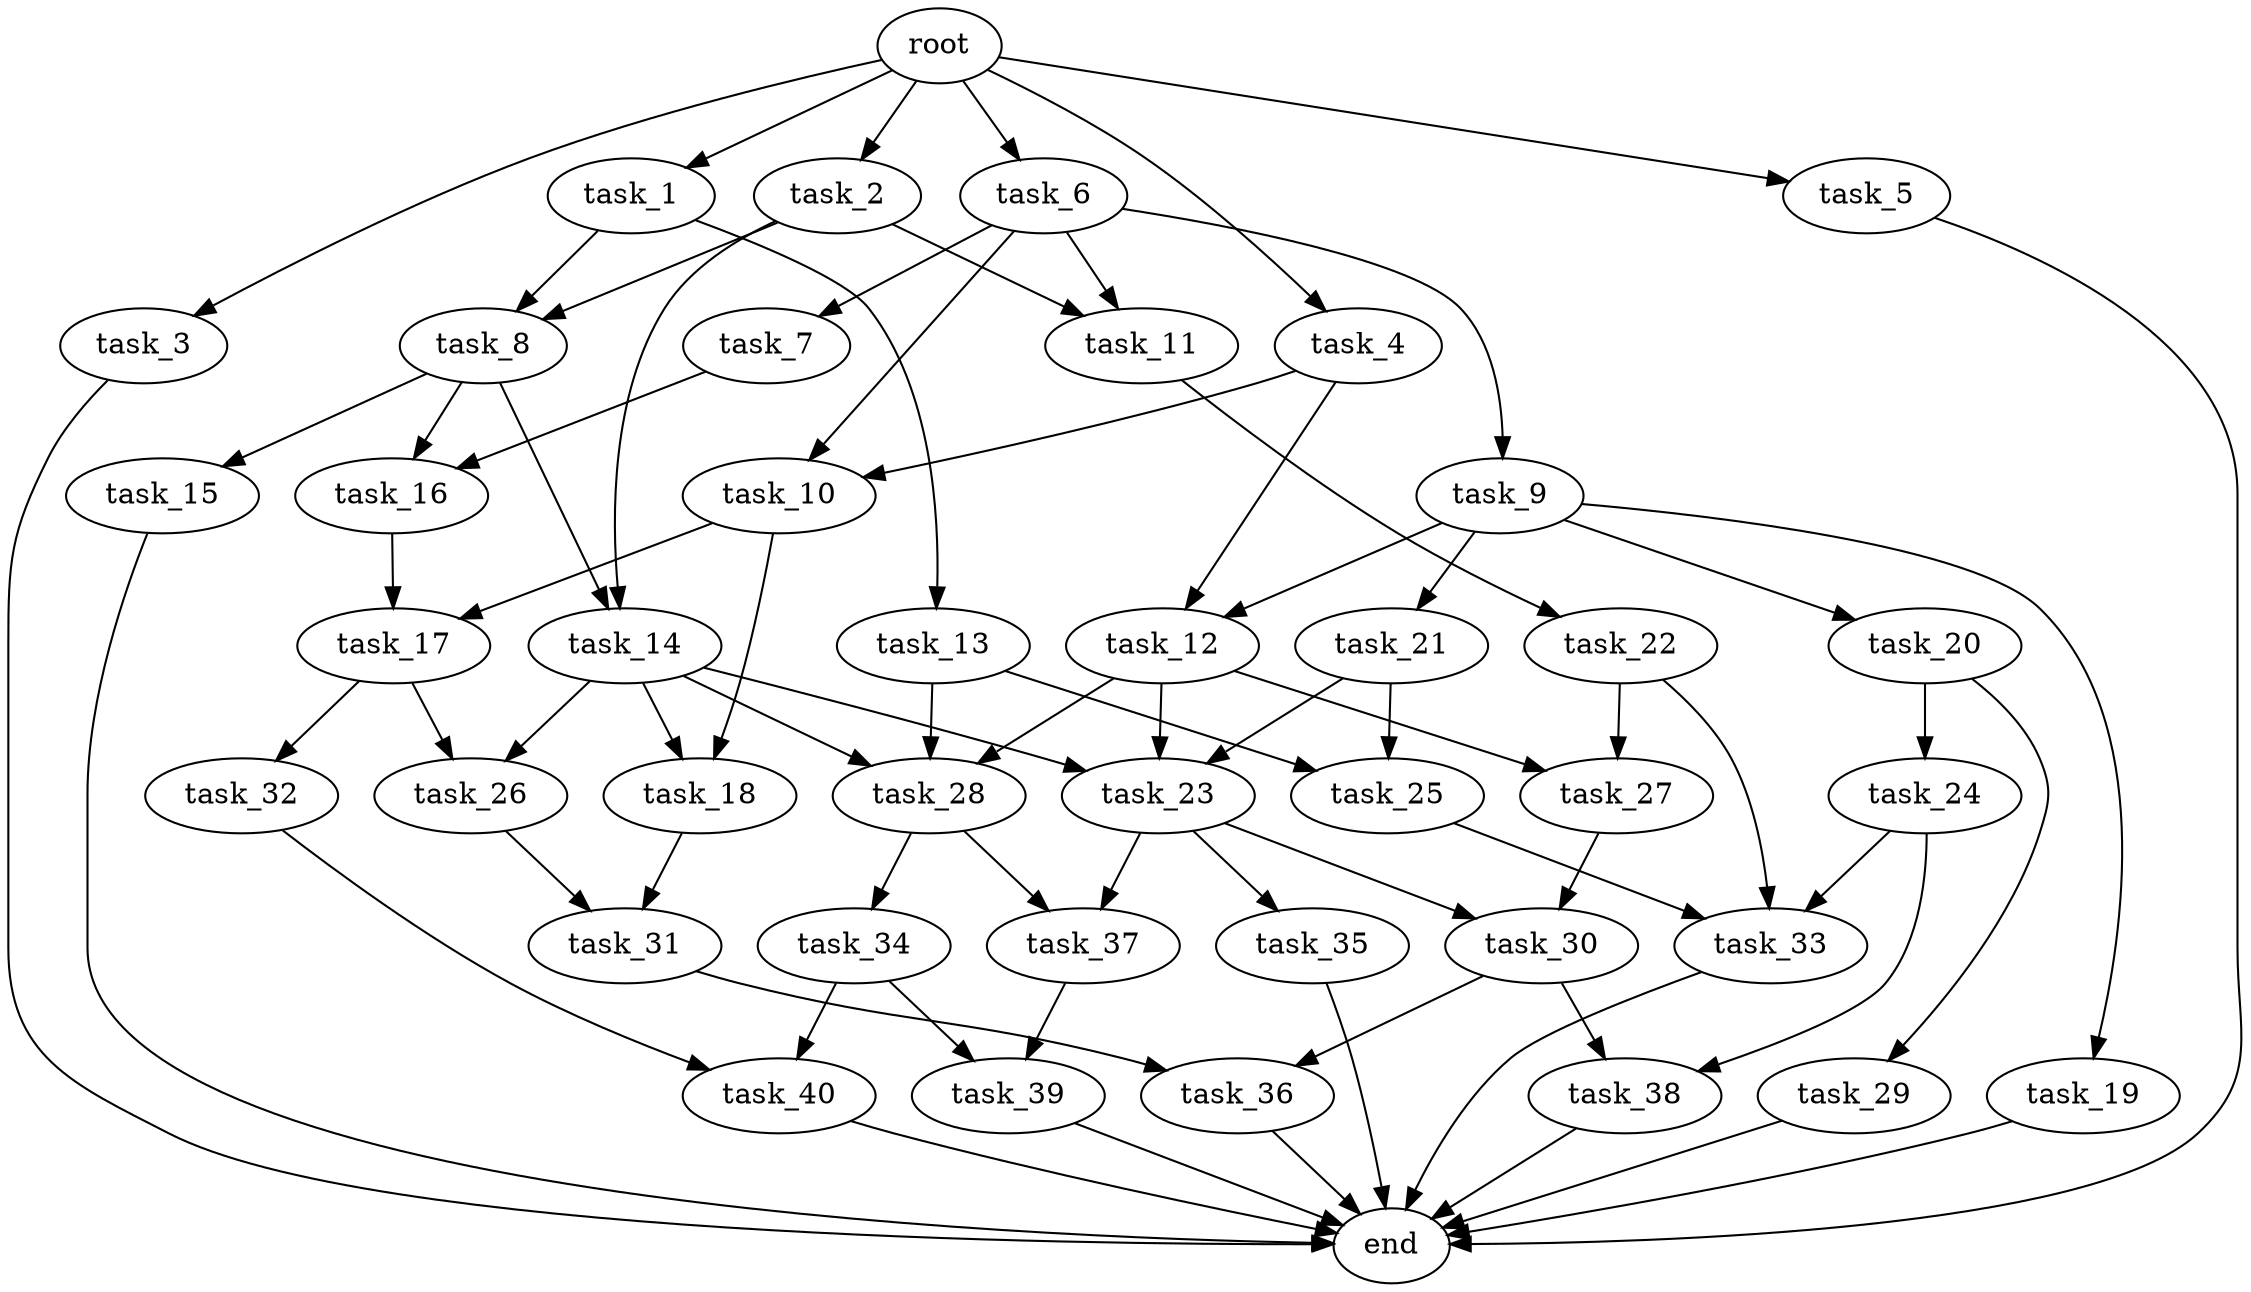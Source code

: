 digraph G {
  root [size="0.000000e+00"];
  task_1 [size="7.746183e+10"];
  task_2 [size="4.863413e+10"];
  task_3 [size="3.781981e+10"];
  task_4 [size="9.931880e+10"];
  task_5 [size="5.630841e+10"];
  task_6 [size="4.561492e+10"];
  task_7 [size="9.216687e+10"];
  task_8 [size="4.799899e+10"];
  task_9 [size="7.109953e+10"];
  task_10 [size="1.290492e+08"];
  task_11 [size="4.209228e+10"];
  task_12 [size="5.613063e+10"];
  task_13 [size="3.957037e+10"];
  task_14 [size="3.092559e+10"];
  task_15 [size="6.654147e+10"];
  task_16 [size="4.353149e+10"];
  task_17 [size="4.009736e+10"];
  task_18 [size="5.724386e+10"];
  task_19 [size="5.931266e+10"];
  task_20 [size="9.233649e+10"];
  task_21 [size="8.848250e+10"];
  task_22 [size="8.911798e+09"];
  task_23 [size="8.162341e+10"];
  task_24 [size="3.857184e+10"];
  task_25 [size="3.476240e+10"];
  task_26 [size="6.906571e+10"];
  task_27 [size="3.387134e+09"];
  task_28 [size="8.579152e+10"];
  task_29 [size="3.312295e+09"];
  task_30 [size="4.067654e+10"];
  task_31 [size="3.530680e+10"];
  task_32 [size="6.990617e+10"];
  task_33 [size="4.703127e+10"];
  task_34 [size="3.773129e+09"];
  task_35 [size="7.391409e+10"];
  task_36 [size="9.750540e+10"];
  task_37 [size="5.650898e+10"];
  task_38 [size="6.164971e+10"];
  task_39 [size="9.628898e+10"];
  task_40 [size="4.414353e+10"];
  end [size="0.000000e+00"];

  root -> task_1 [size="1.000000e-12"];
  root -> task_2 [size="1.000000e-12"];
  root -> task_3 [size="1.000000e-12"];
  root -> task_4 [size="1.000000e-12"];
  root -> task_5 [size="1.000000e-12"];
  root -> task_6 [size="1.000000e-12"];
  task_1 -> task_8 [size="2.399950e+08"];
  task_1 -> task_13 [size="3.957037e+08"];
  task_2 -> task_8 [size="2.399950e+08"];
  task_2 -> task_11 [size="2.104614e+08"];
  task_2 -> task_14 [size="1.546280e+08"];
  task_3 -> end [size="1.000000e-12"];
  task_4 -> task_10 [size="6.452461e+05"];
  task_4 -> task_12 [size="2.806531e+08"];
  task_5 -> end [size="1.000000e-12"];
  task_6 -> task_7 [size="9.216687e+08"];
  task_6 -> task_9 [size="7.109953e+08"];
  task_6 -> task_10 [size="6.452461e+05"];
  task_6 -> task_11 [size="2.104614e+08"];
  task_7 -> task_16 [size="2.176575e+08"];
  task_8 -> task_14 [size="1.546280e+08"];
  task_8 -> task_15 [size="6.654147e+08"];
  task_8 -> task_16 [size="2.176575e+08"];
  task_9 -> task_12 [size="2.806531e+08"];
  task_9 -> task_19 [size="5.931266e+08"];
  task_9 -> task_20 [size="9.233649e+08"];
  task_9 -> task_21 [size="8.848250e+08"];
  task_10 -> task_17 [size="2.004868e+08"];
  task_10 -> task_18 [size="2.862193e+08"];
  task_11 -> task_22 [size="8.911798e+07"];
  task_12 -> task_23 [size="2.720780e+08"];
  task_12 -> task_27 [size="1.693567e+07"];
  task_12 -> task_28 [size="2.859717e+08"];
  task_13 -> task_25 [size="1.738120e+08"];
  task_13 -> task_28 [size="2.859717e+08"];
  task_14 -> task_18 [size="2.862193e+08"];
  task_14 -> task_23 [size="2.720780e+08"];
  task_14 -> task_26 [size="3.453286e+08"];
  task_14 -> task_28 [size="2.859717e+08"];
  task_15 -> end [size="1.000000e-12"];
  task_16 -> task_17 [size="2.004868e+08"];
  task_17 -> task_26 [size="3.453286e+08"];
  task_17 -> task_32 [size="6.990617e+08"];
  task_18 -> task_31 [size="1.765340e+08"];
  task_19 -> end [size="1.000000e-12"];
  task_20 -> task_24 [size="3.857184e+08"];
  task_20 -> task_29 [size="3.312295e+07"];
  task_21 -> task_23 [size="2.720780e+08"];
  task_21 -> task_25 [size="1.738120e+08"];
  task_22 -> task_27 [size="1.693567e+07"];
  task_22 -> task_33 [size="1.567709e+08"];
  task_23 -> task_30 [size="2.033827e+08"];
  task_23 -> task_35 [size="7.391409e+08"];
  task_23 -> task_37 [size="2.825449e+08"];
  task_24 -> task_33 [size="1.567709e+08"];
  task_24 -> task_38 [size="3.082485e+08"];
  task_25 -> task_33 [size="1.567709e+08"];
  task_26 -> task_31 [size="1.765340e+08"];
  task_27 -> task_30 [size="2.033827e+08"];
  task_28 -> task_34 [size="3.773129e+07"];
  task_28 -> task_37 [size="2.825449e+08"];
  task_29 -> end [size="1.000000e-12"];
  task_30 -> task_36 [size="4.875270e+08"];
  task_30 -> task_38 [size="3.082485e+08"];
  task_31 -> task_36 [size="4.875270e+08"];
  task_32 -> task_40 [size="2.207176e+08"];
  task_33 -> end [size="1.000000e-12"];
  task_34 -> task_39 [size="4.814449e+08"];
  task_34 -> task_40 [size="2.207176e+08"];
  task_35 -> end [size="1.000000e-12"];
  task_36 -> end [size="1.000000e-12"];
  task_37 -> task_39 [size="4.814449e+08"];
  task_38 -> end [size="1.000000e-12"];
  task_39 -> end [size="1.000000e-12"];
  task_40 -> end [size="1.000000e-12"];
}
